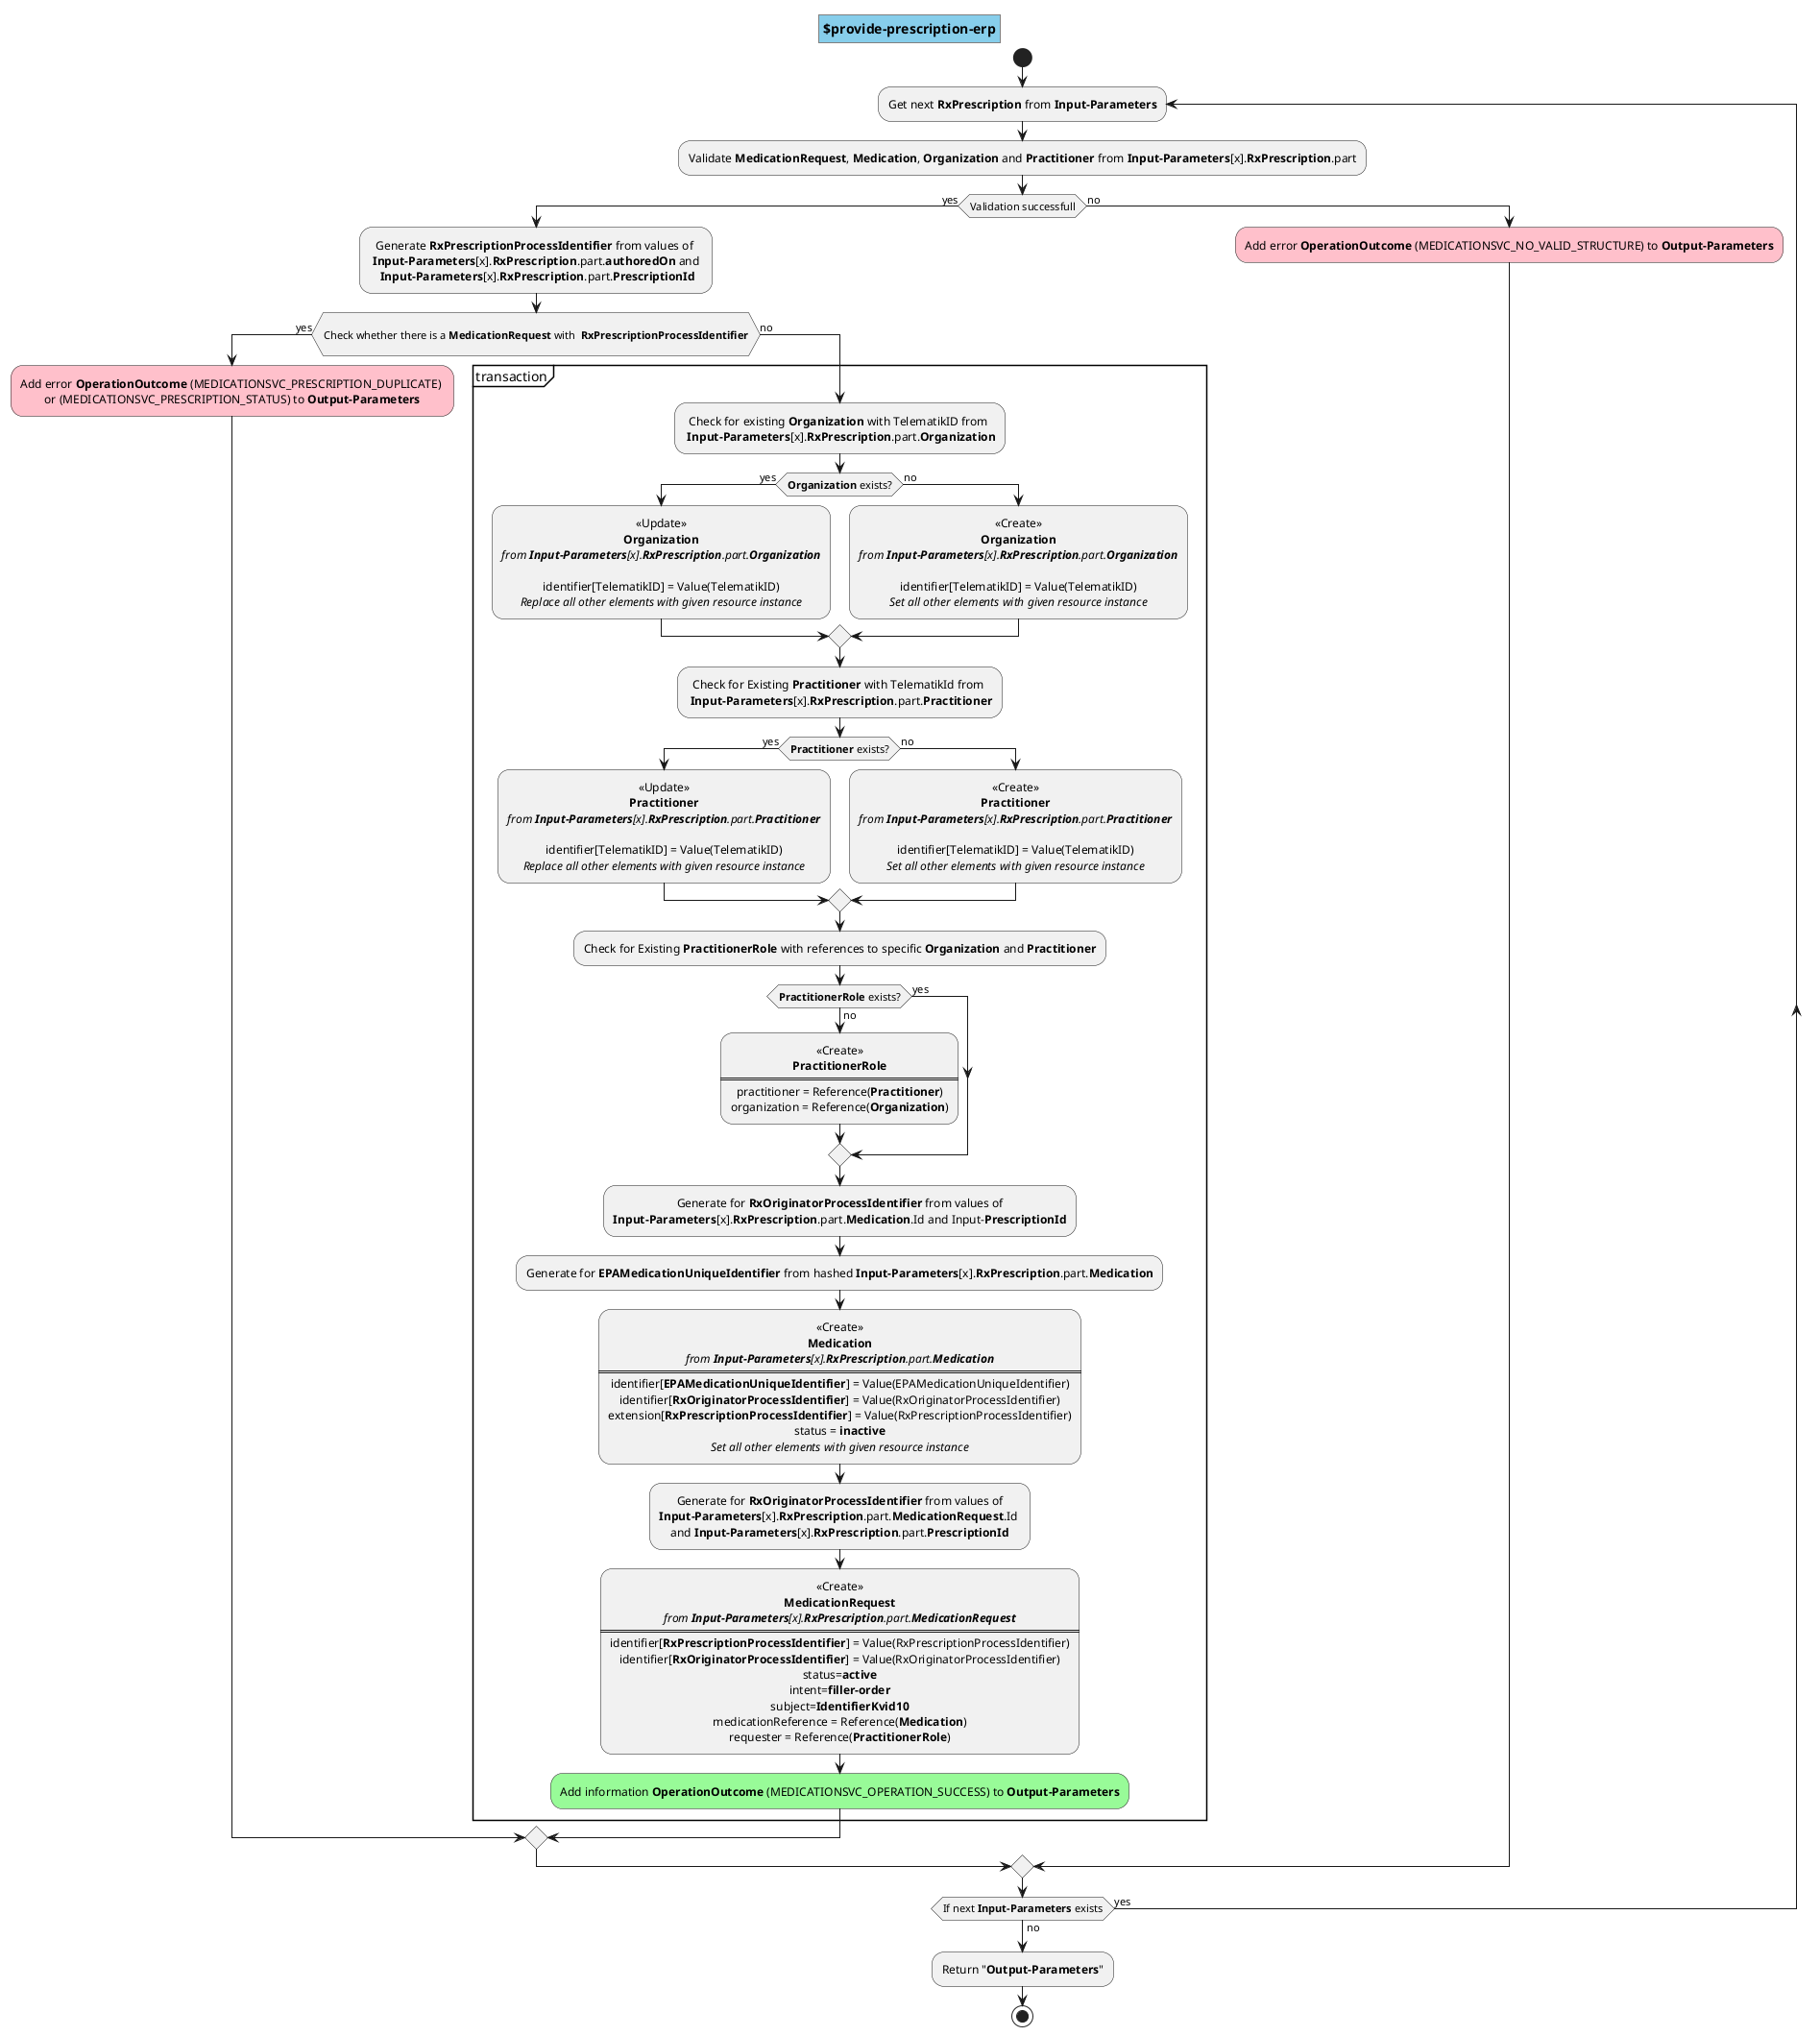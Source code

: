 @startuml operation.provide-prescription-erp
skinparam defaultTextAlignment center
skinparam title {
  backgroundColor SkyBlue
  borderColor Gray
} 
title $provide-prescription-erp
start


repeat:Get next <b>RxPrescription</b> from <b>Input-Parameters</b>;

:Validate <b>MedicationRequest</b>, <b>Medication</b>, <b>Organization</b> and <b>Practitioner</b> from <b>Input-Parameters</b>[x].<b>RxPrescription</b>.part;

if (Validation successfull) then (yes)
  
  :Generate <b>RxPrescriptionProcessIdentifier</b> from values of \n <b>Input-Parameters</b>[x].<b>RxPrescription</b>.part.<b>authoredOn</b> and \n <b>Input-Parameters</b>[x].<b>RxPrescription</b>.part.<b>PrescriptionId</b>;

  if(\rCheck whether there is a <b>MedicationRequest</b> with  <b>RxPrescriptionProcessIdentifier</b>\r) then (yes)
    
    #Pink:Add error <b>OperationOutcome</b> (MEDICATIONSVC_PRESCRIPTION_DUPLICATE) \nor (MEDICATIONSVC_PRESCRIPTION_STATUS) to <b>Output-Parameters</b>; 
  
  else (no)

    partition transaction {
        
      :Check for existing <b>Organization</b> with TelematikID from \n <b>Input-Parameters</b>[x].<b>RxPrescription</b>.part.<b>Organization</b>;

      if (<b>Organization</b> exists?) then (yes)

        :<<Update >> 
        <b>Organization</b>
        <i>from <b>Input-Parameters</b>[x].<b>RxPrescription</b>.part.<b>Organization</b></i>
        
        identifier[TelematikID] = Value(TelematikID)
        <i>Replace all other elements with given resource instance</i>;

      else (no)

        :<< Create >> 
        <b>Organization</b>
        <i>from <b>Input-Parameters</b>[x].<b>RxPrescription</b>.part.<b>Organization</b></i>
        
        identifier[TelematikID] = Value(TelematikID)
        <i>Set all other elements with given resource instance</i>;

      endif

      :Check for Existing <b>Practitioner</b> with TelematikId from \n <b>Input-Parameters</b>[x].<b>RxPrescription</b>.part.<b>Practitioner</b>;

      if (<b>Practitioner</b> exists?) then (yes)

        :<<Update >> 
        <b>Practitioner</b>
        <i>from <b>Input-Parameters</b>[x].<b>RxPrescription</b>.part.<b>Practitioner</b></i>
        
        identifier[TelematikID] = Value(TelematikID)
        <i>Replace all other elements with given resource instance</i>;

      else (no)

        :<< Create >> 
        <b>Practitioner</b>
        <i>from <b>Input-Parameters</b>[x].<b>RxPrescription</b>.part.<b>Practitioner</b></i>
        
        identifier[TelematikID] = Value(TelematikID)
        <i>Set all other elements with given resource instance</i>;

      endif

      :Check for Existing <b>PractitionerRole</b> with references to specific <b>Organization</b> and <b>Practitioner</b>;

      if (<b>PractitionerRole</b> exists?) then (yes)

      else (no)
        
        :<< Create >> 
        <b>PractitionerRole</b>
        ====
        practitioner = Reference(<b>Practitioner</b>)
        organization = Reference(<b>Organization</b>);

      endif

      :Generate for <b>RxOriginatorProcessIdentifier</b> from values of 
      <b>Input-Parameters</b>[x].<b>RxPrescription</b>.part.<b>Medication</b>.Id and Input-<b>PrescriptionId</b>;

      :Generate for <b>EPAMedicationUniqueIdentifier</b> from hashed <b>Input-Parameters</b>[x].<b>RxPrescription</b>.part.<b>Medication</b>;
        
      :<< Create >>
      <b>Medication</b>
      <i>from <b>Input-Parameters</b>[x].<b>RxPrescription</b>.part.<b>Medication</b></i>
      ====
      identifier[<b>EPAMedicationUniqueIdentifier</b>] = Value(EPAMedicationUniqueIdentifier)
      identifier[<b>RxOriginatorProcessIdentifier</b>] = Value(RxOriginatorProcessIdentifier)
      extension[<b>RxPrescriptionProcessIdentifier</b>] = Value(RxPrescriptionProcessIdentifier)
      status = <b>inactive</b>
      <i>Set all other elements with given resource instance</i>;
        
      :Generate for <b>RxOriginatorProcessIdentifier</b> from values of 
      <b>Input-Parameters</b>[x].<b>RxPrescription</b>.part.<b>MedicationRequest</b>.Id 
      and <b>Input-Parameters</b>[x].<b>RxPrescription</b>.part.<b>PrescriptionId</b>;

      :<< Create >>
      <b>MedicationRequest</b>
      <i>from <b>Input-Parameters</b>[x].<b>RxPrescription</b>.part.<b>MedicationRequest</b></i>
      ====
      identifier[<b>RxPrescriptionProcessIdentifier</b>] = Value(RxPrescriptionProcessIdentifier)
      identifier[<b>RxOriginatorProcessIdentifier</b>] = Value(RxOriginatorProcessIdentifier)
      status=<b>active</b>
      intent=<b>filler-order</b>
      subject=<b>IdentifierKvid10</b>
      medicationReference = Reference(<b>Medication</b>)
      requester = Reference(<b>PractitionerRole</b>);

      #PaleGreen:Add information <b>OperationOutcome</b> (MEDICATIONSVC_OPERATION_SUCCESS) to <b>Output-Parameters</b>;
    }

  endif

else (no)
  #Pink:Add error <b>OperationOutcome</b> (MEDICATIONSVC_NO_VALID_STRUCTURE) to <b>Output-Parameters</b>;
endif

repeat while (If next <b>Input-Parameters</b> exists) is (yes) not (no)
  
:Return "<b>Output-Parameters</b>";
stop  
@enduml